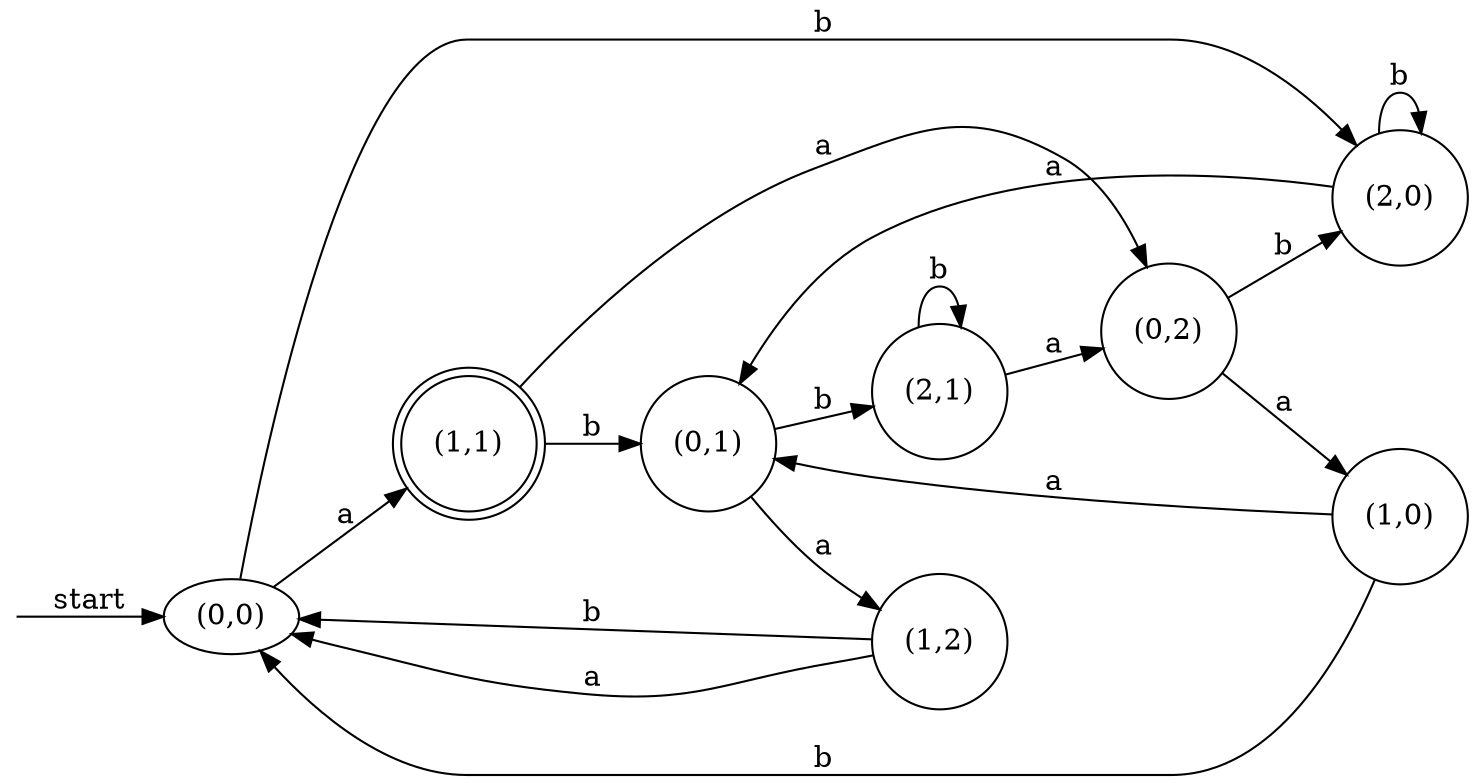 digraph dfa {
    rankdir = LR;
    __start [style = invis, shape = point];
    __start -> "(0,0)" [ label = "start" ];
    node [shape = doublecircle]; "(1,1)"
    node [shape = circle];
    "(1,2)" -> "(0,0)" [ label = "a" ];
    "(1,2)" -> "(0,0)" [ label = "b" ];
    "(1,0)" -> "(0,1)" [ label = "a" ];
    "(1,0)" -> "(0,0)" [ label = "b" ];
    "(1,1)" -> "(0,2)" [ label = "a" ];
    "(1,1)" -> "(0,1)" [ label = "b" ];
    "(0,2)" -> "(1,0)" [ label = "a" ];
    "(0,2)" -> "(2,0)" [ label = "b" ];
    "(0,0)" -> "(1,1)" [ label = "a" ];
    "(0,0)" -> "(2,0)" [ label = "b" ];
    "(0,1)" -> "(1,2)" [ label = "a" ];
    "(0,1)" -> "(2,1)" [ label = "b" ];
    "(2,0)" -> "(0,1)" [ label = "a" ];
    "(2,0)" -> "(2,0)" [ label = "b" ];
    "(2,1)" -> "(0,2)" [ label = "a" ];
    "(2,1)" -> "(2,1)" [ label = "b" ];
}
